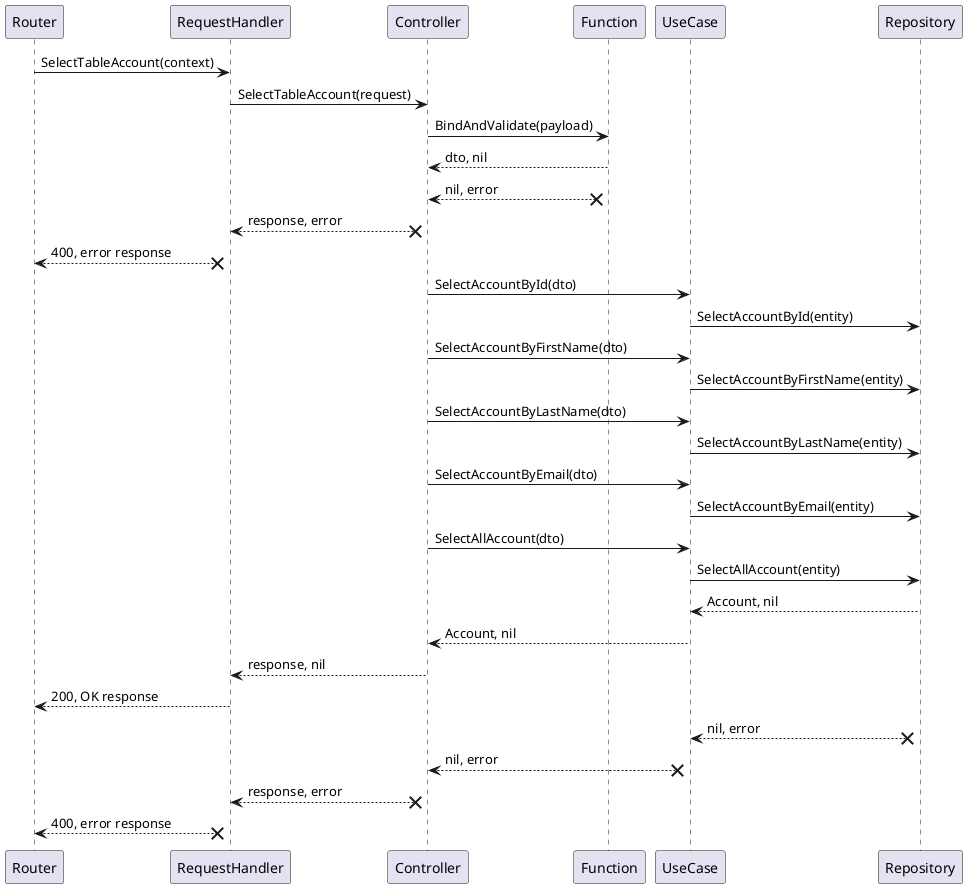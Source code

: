 @startuml
'https://plantuml.com/sequence-diagram

participant Router
participant RequestHandler as rh
participant Controller as ctrl
participant Function as func
participant UseCase as uc
participant Repository as repo

Router -> rh : SelectTableAccount(context)
rh -> ctrl : SelectTableAccount(request)
ctrl -> func : BindAndValidate(payload)
func --> ctrl : dto, nil
func x--> ctrl : nil, error
ctrl x--> rh : response, error
rh x--> Router : 400, error response
ctrl -> uc : SelectAccountById(dto)
uc -> repo : SelectAccountById(entity)
ctrl -> uc : SelectAccountByFirstName(dto)
uc -> repo : SelectAccountByFirstName(entity)
ctrl -> uc : SelectAccountByLastName(dto)
uc -> repo : SelectAccountByLastName(entity)
ctrl -> uc : SelectAccountByEmail(dto)
uc -> repo : SelectAccountByEmail(entity)
ctrl -> uc : SelectAllAccount(dto)
uc -> repo : SelectAllAccount(entity)
repo --> uc : Account, nil
uc --> ctrl : Account, nil
ctrl --> rh : response, nil
rh --> Router : 200, OK response
repo x--> uc : nil, error
uc x--> ctrl : nil, error
ctrl x--> rh : response, error
rh x--> Router : 400, error response

@enduml
